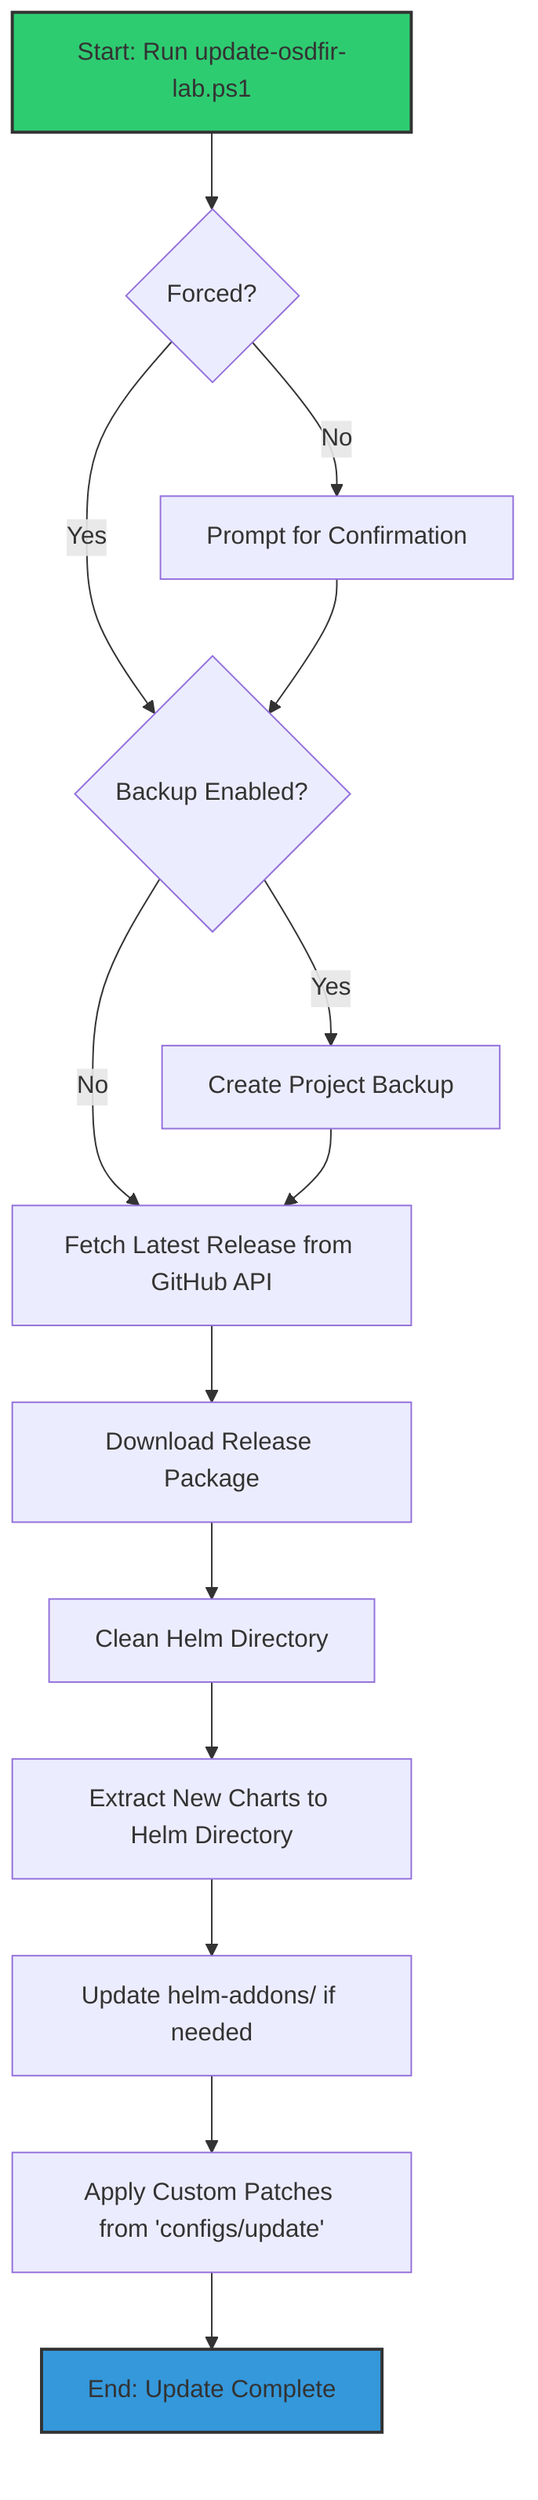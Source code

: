 graph TD
    A[Start: Run update-osdfir-lab.ps1] --> B{Forced?};
    B -- No --> C[Prompt for Confirmation];
    B -- Yes --> D{Backup Enabled?};
    C --> D;

    D -- Yes --> E[Create Project Backup];
    D -- No --> F[Fetch Latest Release from GitHub API];
    E --> F;

    F --> G[Download Release Package];
    G --> H[Clean Helm Directory];
    H --> I[Extract New Charts to Helm Directory];
    I --> J[Update helm-addons/ if needed];
    J --> K[Apply Custom Patches from 'configs/update'];
    K --> L[End: Update Complete];

    style A fill:#2ecc71,stroke:#333,stroke-width:2px
    style L fill:#3498db,stroke:#333,stroke-width:2px